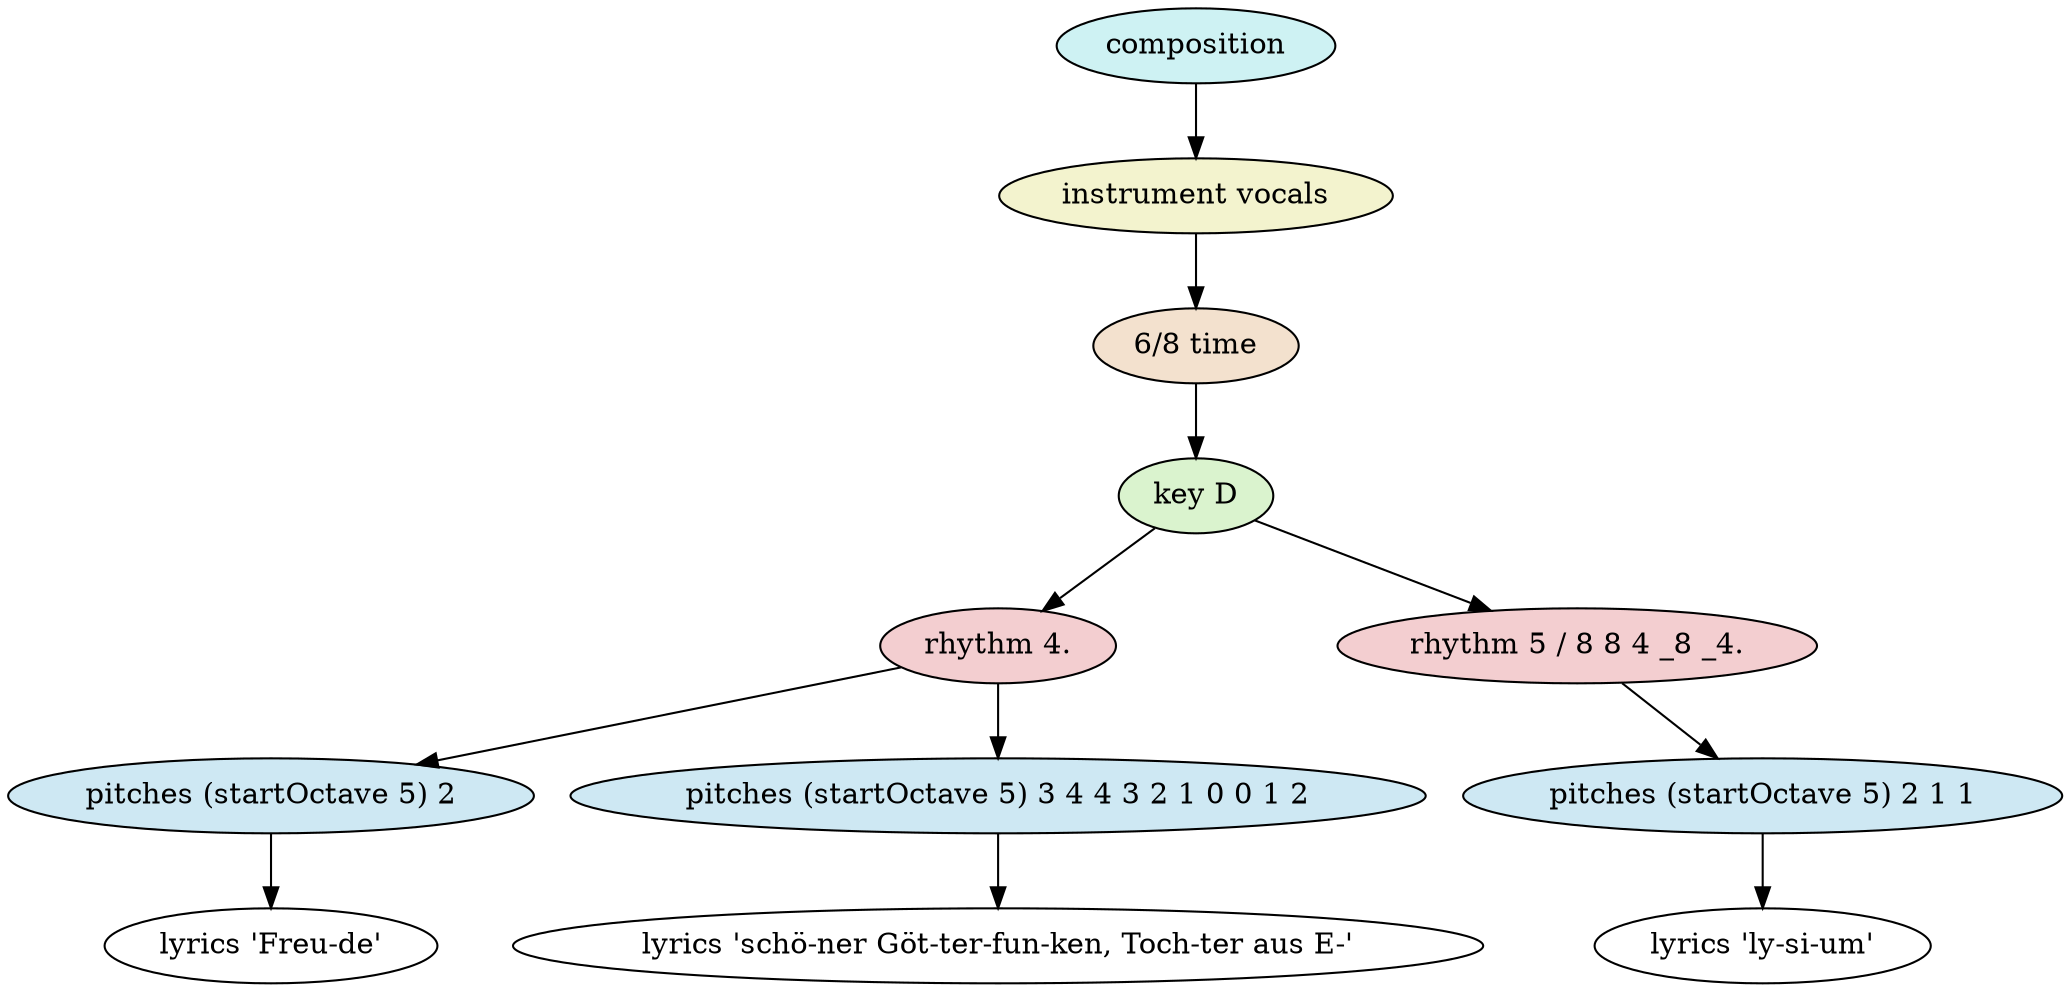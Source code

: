digraph compositionModel {
    graph [ordering="out"];
    n0 [fillcolor="#cef2f3",style="filled",label="composition"];
    n1 [fillcolor="#f3f3ce",style="filled",label="instrument vocals"];
    n0 -> n1;
    n2 [fillcolor="#f3e1ce",style="filled",label="6/8 time"];
    n1 -> n2;
    n3 [fillcolor="#daf3ce",style="filled",label="key D"];
    n2 -> n3;
    n4 [fillcolor="#f3ced0",style="filled",label="rhythm 4."];
    n3 -> n4;
    n5 [fillcolor="#cee8f3",style="filled",label="pitches (startOctave 5) 2"];
    n4 -> n5;
    n6 [fillcolor="white",style="filled",label="lyrics 'Freu-de'"];
    n5 -> n6;
    n7 [fillcolor="#cee8f3",style="filled",label="pitches (startOctave 5) 3 4 4 3 2 1 0 0 1 2"];
    n4 -> n7;
    n8 [fillcolor="white",style="filled",label="lyrics 'schö-ner Göt-ter-fun-ken, Toch-ter aus E-'"];
    n7 -> n8;
    n9 [fillcolor="#f3ced0",style="filled",label="rhythm 5 / 8 8 4 _8 _4."];
    n3 -> n9;
    n10 [fillcolor="#cee8f3",style="filled",label="pitches (startOctave 5) 2 1 1"];
    n9 -> n10;
    n11 [fillcolor="white",style="filled",label="lyrics 'ly-si-um'"];
    n10 -> n11;
}